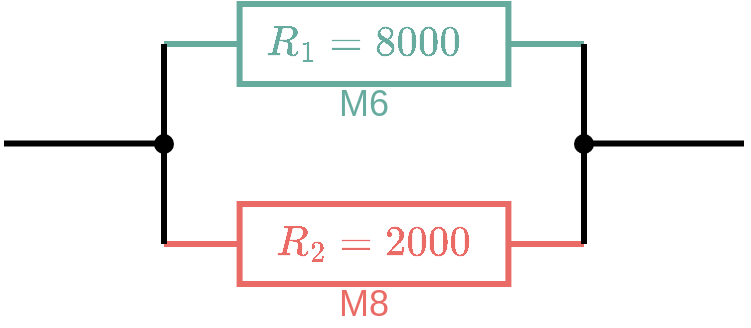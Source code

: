 <mxfile version="20.7.4" type="device"><diagram id="sWyosiVLjsJRH-FELNTu" name="Page-1"><mxGraphModel dx="960" dy="586" grid="1" gridSize="10" guides="1" tooltips="1" connect="1" arrows="1" fold="1" page="1" pageScale="1" pageWidth="850" pageHeight="1100" math="1" shadow="0"><root><mxCell id="0"/><mxCell id="1" parent="0"/><mxCell id="XvogTQvvMvUpXi8d4xyB-3" value="" style="pointerEvents=1;verticalLabelPosition=bottom;shadow=0;dashed=0;align=center;html=1;verticalAlign=top;shape=mxgraph.electrical.resistors.resistor_1;strokeColor=#67AB9F;strokeWidth=3;" parent="1" vertex="1"><mxGeometry x="320" y="130" width="210" height="40" as="geometry"/></mxCell><mxCell id="XvogTQvvMvUpXi8d4xyB-4" value="" style="pointerEvents=1;verticalLabelPosition=bottom;shadow=0;dashed=0;align=center;html=1;verticalAlign=top;shape=mxgraph.electrical.resistors.resistor_1;strokeColor=#EA6B66;strokeWidth=3;" parent="1" vertex="1"><mxGeometry x="320" y="230" width="210" height="40" as="geometry"/></mxCell><mxCell id="XvogTQvvMvUpXi8d4xyB-13" value="" style="endArrow=none;html=1;rounded=0;strokeWidth=3;" parent="1" edge="1"><mxGeometry width="50" height="50" relative="1" as="geometry"><mxPoint x="610" y="199.76" as="sourcePoint"/><mxPoint x="530" y="199.76" as="targetPoint"/></mxGeometry></mxCell><mxCell id="XvogTQvvMvUpXi8d4xyB-14" value="" style="endArrow=none;html=1;rounded=0;startArrow=none;strokeWidth=3;" parent="1" target="XvogTQvvMvUpXi8d4xyB-15" edge="1"><mxGeometry width="50" height="50" relative="1" as="geometry"><mxPoint x="530" y="150" as="sourcePoint"/><mxPoint x="480" y="200" as="targetPoint"/></mxGeometry></mxCell><mxCell id="XvogTQvvMvUpXi8d4xyB-15" value="" style="shape=waypoint;sketch=0;fillStyle=solid;size=6;pointerEvents=1;points=[];fillColor=none;resizable=0;rotatable=0;perimeter=centerPerimeter;snapToPoint=1;strokeWidth=3;" parent="1" vertex="1"><mxGeometry x="510" y="180" width="40" height="40" as="geometry"/></mxCell><mxCell id="XvogTQvvMvUpXi8d4xyB-16" value="" style="endArrow=none;html=1;rounded=0;entryX=1;entryY=0.5;entryDx=0;entryDy=0;entryPerimeter=0;strokeWidth=3;" parent="1" source="XvogTQvvMvUpXi8d4xyB-15" target="XvogTQvvMvUpXi8d4xyB-4" edge="1"><mxGeometry width="50" height="50" relative="1" as="geometry"><mxPoint x="530" y="150" as="sourcePoint"/><mxPoint x="530" y="230" as="targetPoint"/></mxGeometry></mxCell><mxCell id="XvogTQvvMvUpXi8d4xyB-19" value="&lt;font style=&quot;font-size: 18px;&quot; color=&quot;#ea6b66&quot;&gt;$$R_2=2000$$&lt;/font&gt;" style="text;html=1;strokeColor=none;fillColor=none;align=center;verticalAlign=middle;whiteSpace=wrap;rounded=0;strokeWidth=3;" parent="1" vertex="1"><mxGeometry x="405" y="240" width="40" height="20" as="geometry"/></mxCell><mxCell id="XvogTQvvMvUpXi8d4xyB-20" value="&lt;font style=&quot;font-size: 18px;&quot; color=&quot;#67ab9f&quot;&gt;$$R_1=8000$$&lt;/font&gt;" style="text;html=1;strokeColor=none;fillColor=none;align=center;verticalAlign=middle;whiteSpace=wrap;rounded=0;strokeWidth=3;" parent="1" vertex="1"><mxGeometry x="400" y="140" width="40" height="20" as="geometry"/></mxCell><mxCell id="XvogTQvvMvUpXi8d4xyB-21" value="&lt;font style=&quot;font-size: 18px;&quot; color=&quot;#67ab9f&quot;&gt;M6&lt;/font&gt;" style="text;html=1;strokeColor=none;fillColor=none;align=center;verticalAlign=middle;whiteSpace=wrap;rounded=0;strokeWidth=3;" parent="1" vertex="1"><mxGeometry x="400" y="170" width="40" height="20" as="geometry"/></mxCell><mxCell id="XvogTQvvMvUpXi8d4xyB-22" value="&lt;font style=&quot;font-size: 18px;&quot; color=&quot;#ea6b66&quot;&gt;M8&lt;/font&gt;" style="text;html=1;strokeColor=none;fillColor=none;align=center;verticalAlign=middle;whiteSpace=wrap;rounded=0;strokeWidth=3;" parent="1" vertex="1"><mxGeometry x="400" y="270" width="40" height="20" as="geometry"/></mxCell><mxCell id="XvogTQvvMvUpXi8d4xyB-28" value="" style="endArrow=none;html=1;rounded=0;startArrow=none;strokeWidth=3;" parent="1" target="XvogTQvvMvUpXi8d4xyB-29" edge="1"><mxGeometry width="50" height="50" relative="1" as="geometry"><mxPoint x="320" y="150" as="sourcePoint"/><mxPoint x="270" y="200" as="targetPoint"/></mxGeometry></mxCell><mxCell id="XvogTQvvMvUpXi8d4xyB-29" value="" style="shape=waypoint;sketch=0;fillStyle=solid;size=6;pointerEvents=1;points=[];fillColor=none;resizable=0;rotatable=0;perimeter=centerPerimeter;snapToPoint=1;strokeWidth=3;" parent="1" vertex="1"><mxGeometry x="300" y="180" width="40" height="40" as="geometry"/></mxCell><mxCell id="XvogTQvvMvUpXi8d4xyB-30" value="" style="endArrow=none;html=1;rounded=0;entryX=1;entryY=0.5;entryDx=0;entryDy=0;entryPerimeter=0;strokeWidth=3;" parent="1" source="XvogTQvvMvUpXi8d4xyB-29" edge="1"><mxGeometry width="50" height="50" relative="1" as="geometry"><mxPoint x="320" y="150" as="sourcePoint"/><mxPoint x="320" y="250" as="targetPoint"/></mxGeometry></mxCell><mxCell id="XvogTQvvMvUpXi8d4xyB-31" value="" style="endArrow=none;html=1;rounded=0;strokeWidth=3;" parent="1" edge="1"><mxGeometry width="50" height="50" relative="1" as="geometry"><mxPoint x="320" y="199.76" as="sourcePoint"/><mxPoint x="240" y="199.76" as="targetPoint"/></mxGeometry></mxCell></root></mxGraphModel></diagram></mxfile>
